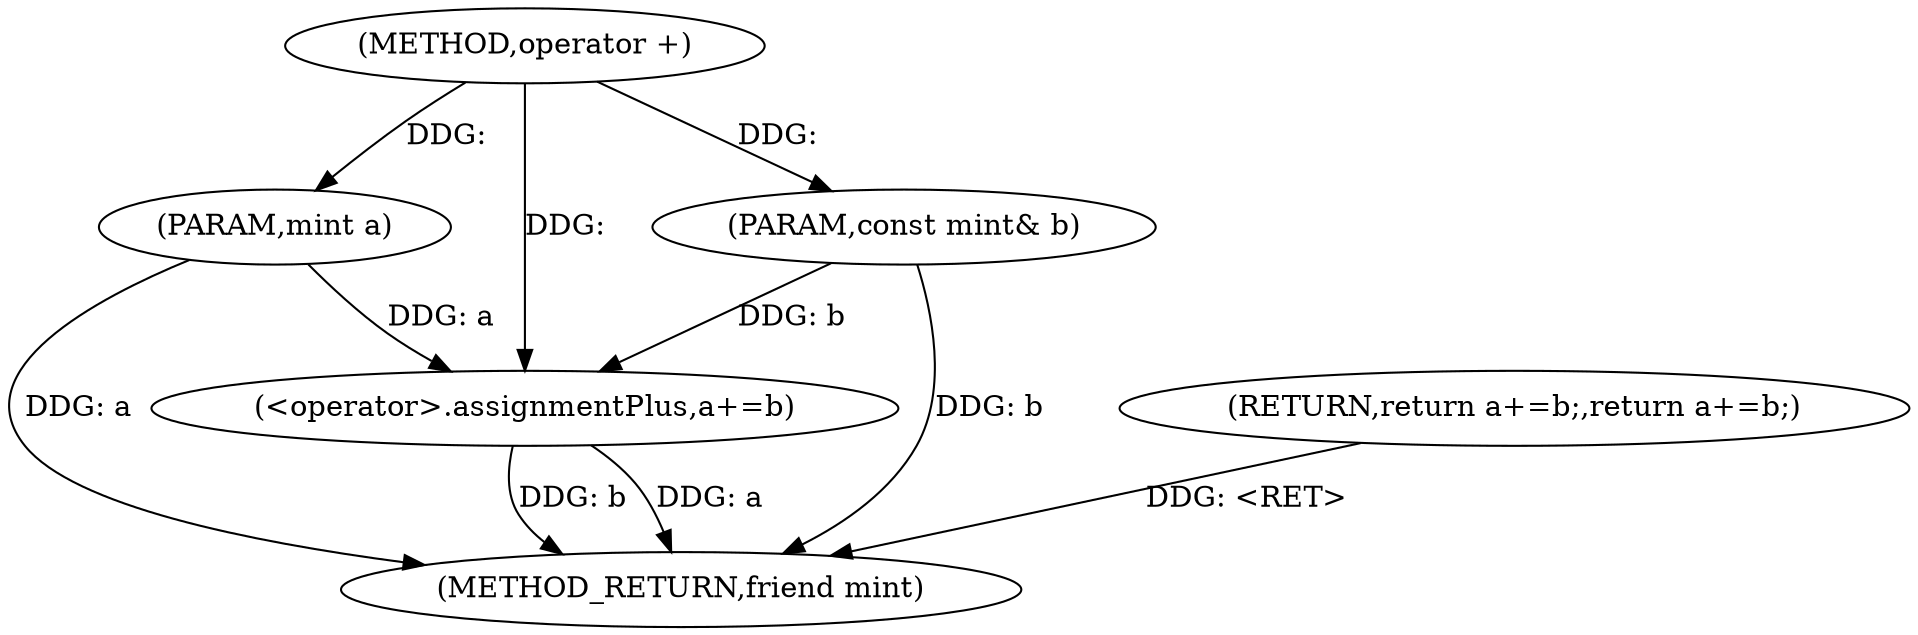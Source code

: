 digraph "operator +" {  
"1000191" [label = "(METHOD,operator +)" ]
"1000199" [label = "(METHOD_RETURN,friend mint)" ]
"1000192" [label = "(PARAM,mint a)" ]
"1000193" [label = "(PARAM,const mint& b)" ]
"1000195" [label = "(RETURN,return a+=b;,return a+=b;)" ]
"1000196" [label = "(<operator>.assignmentPlus,a+=b)" ]
  "1000192" -> "1000199"  [ label = "DDG: a"] 
  "1000193" -> "1000199"  [ label = "DDG: b"] 
  "1000196" -> "1000199"  [ label = "DDG: a"] 
  "1000196" -> "1000199"  [ label = "DDG: b"] 
  "1000195" -> "1000199"  [ label = "DDG: <RET>"] 
  "1000191" -> "1000192"  [ label = "DDG: "] 
  "1000191" -> "1000193"  [ label = "DDG: "] 
  "1000193" -> "1000196"  [ label = "DDG: b"] 
  "1000191" -> "1000196"  [ label = "DDG: "] 
  "1000192" -> "1000196"  [ label = "DDG: a"] 
}
